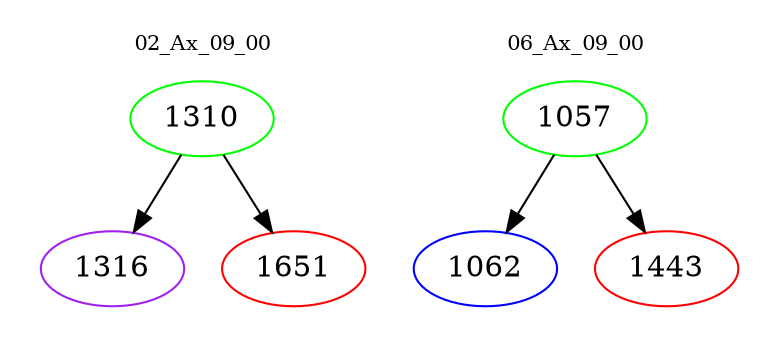 digraph{
subgraph cluster_0 {
color = white
label = "02_Ax_09_00";
fontsize=10;
T0_1310 [label="1310", color="green"]
T0_1310 -> T0_1316 [color="black"]
T0_1316 [label="1316", color="purple"]
T0_1310 -> T0_1651 [color="black"]
T0_1651 [label="1651", color="red"]
}
subgraph cluster_1 {
color = white
label = "06_Ax_09_00";
fontsize=10;
T1_1057 [label="1057", color="green"]
T1_1057 -> T1_1062 [color="black"]
T1_1062 [label="1062", color="blue"]
T1_1057 -> T1_1443 [color="black"]
T1_1443 [label="1443", color="red"]
}
}

